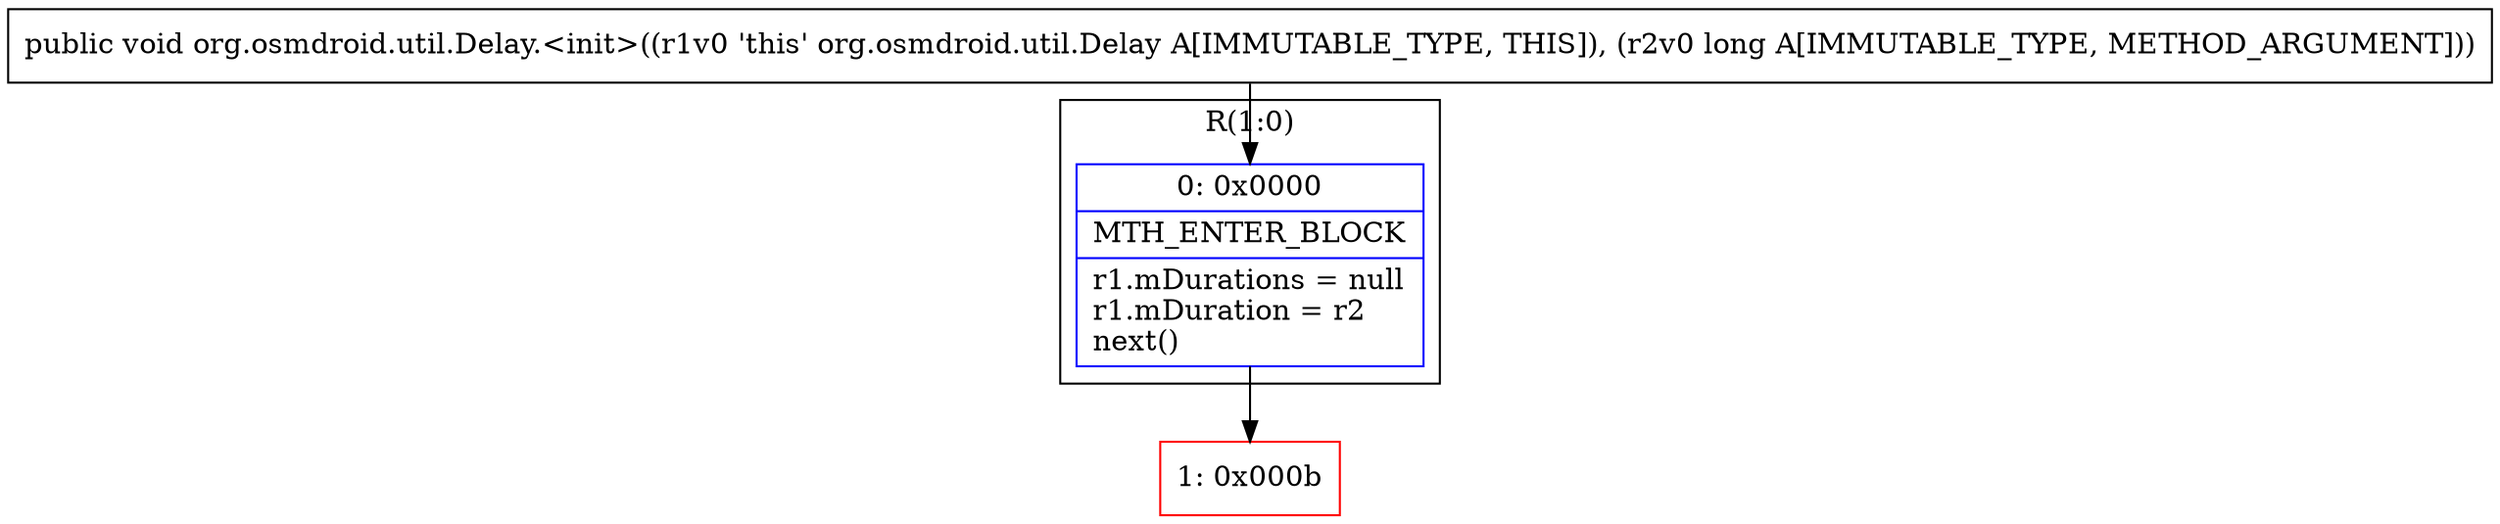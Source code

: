 digraph "CFG fororg.osmdroid.util.Delay.\<init\>(J)V" {
subgraph cluster_Region_145388824 {
label = "R(1:0)";
node [shape=record,color=blue];
Node_0 [shape=record,label="{0\:\ 0x0000|MTH_ENTER_BLOCK\l|r1.mDurations = null\lr1.mDuration = r2\lnext()\l}"];
}
Node_1 [shape=record,color=red,label="{1\:\ 0x000b}"];
MethodNode[shape=record,label="{public void org.osmdroid.util.Delay.\<init\>((r1v0 'this' org.osmdroid.util.Delay A[IMMUTABLE_TYPE, THIS]), (r2v0 long A[IMMUTABLE_TYPE, METHOD_ARGUMENT])) }"];
MethodNode -> Node_0;
Node_0 -> Node_1;
}

